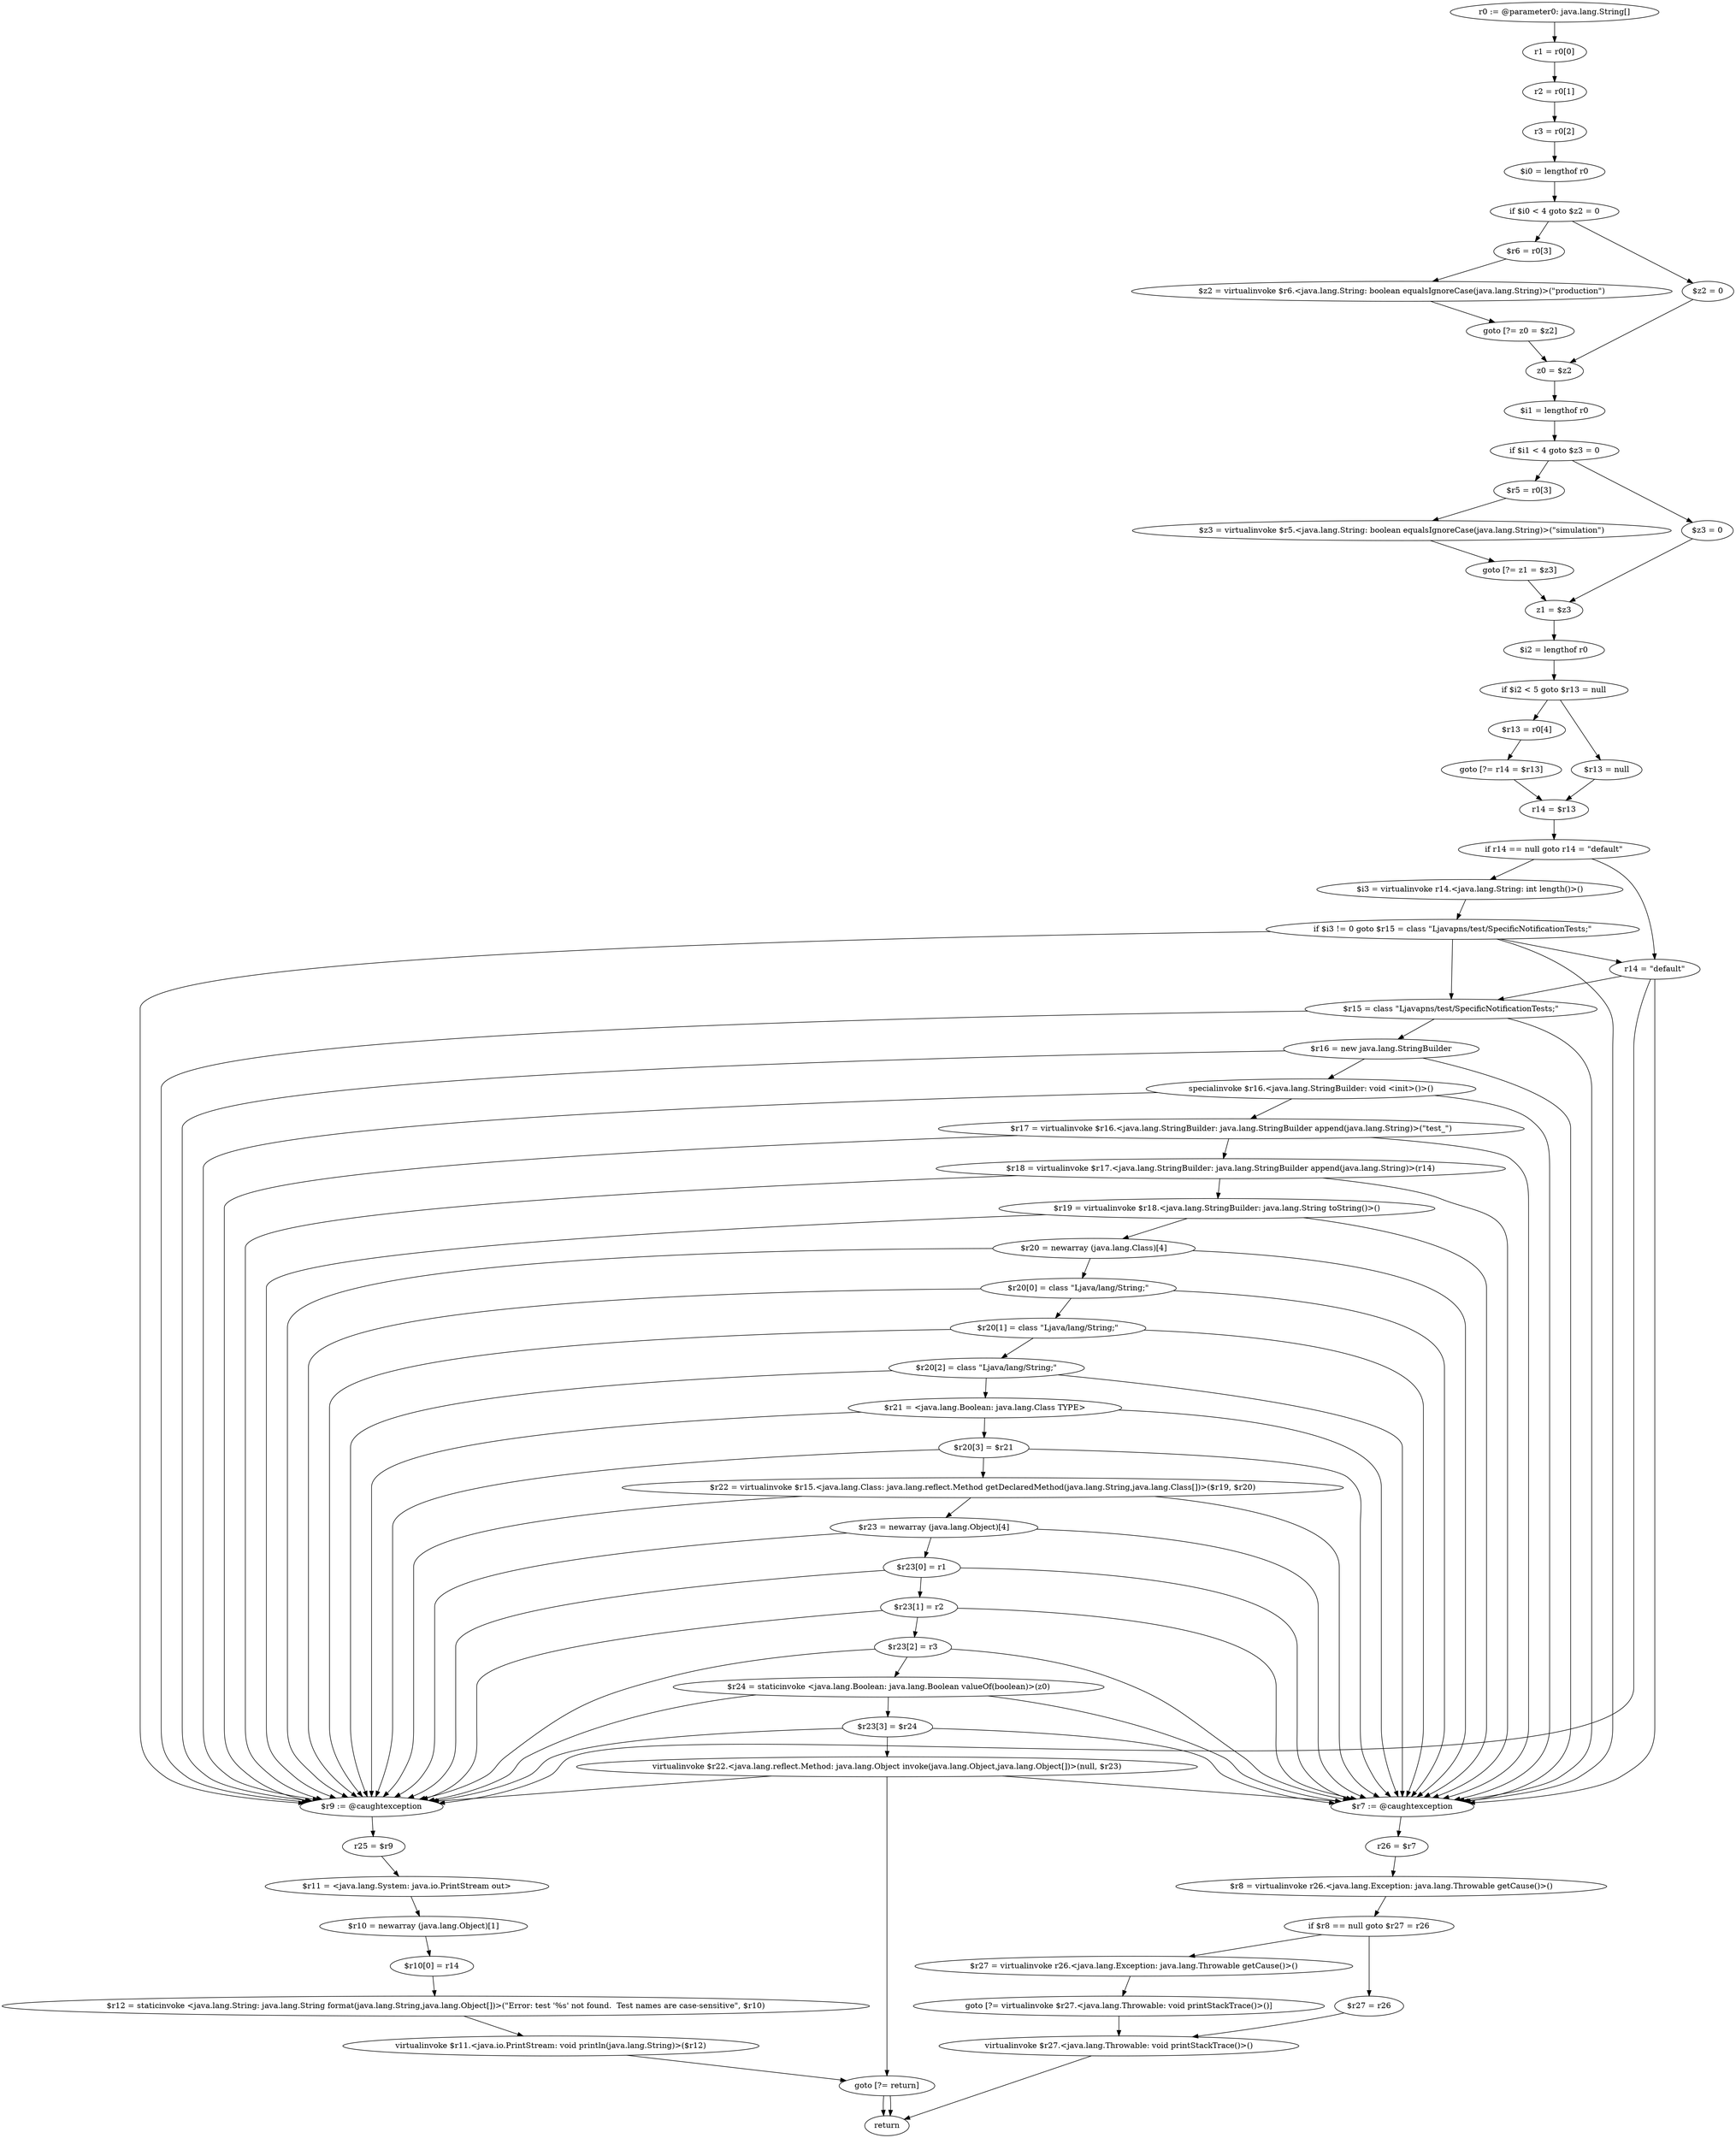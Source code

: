 digraph "unitGraph" {
    "r0 := @parameter0: java.lang.String[]"
    "r1 = r0[0]"
    "r2 = r0[1]"
    "r3 = r0[2]"
    "$i0 = lengthof r0"
    "if $i0 < 4 goto $z2 = 0"
    "$r6 = r0[3]"
    "$z2 = virtualinvoke $r6.<java.lang.String: boolean equalsIgnoreCase(java.lang.String)>(\"production\")"
    "goto [?= z0 = $z2]"
    "$z2 = 0"
    "z0 = $z2"
    "$i1 = lengthof r0"
    "if $i1 < 4 goto $z3 = 0"
    "$r5 = r0[3]"
    "$z3 = virtualinvoke $r5.<java.lang.String: boolean equalsIgnoreCase(java.lang.String)>(\"simulation\")"
    "goto [?= z1 = $z3]"
    "$z3 = 0"
    "z1 = $z3"
    "$i2 = lengthof r0"
    "if $i2 < 5 goto $r13 = null"
    "$r13 = r0[4]"
    "goto [?= r14 = $r13]"
    "$r13 = null"
    "r14 = $r13"
    "if r14 == null goto r14 = \"default\""
    "$i3 = virtualinvoke r14.<java.lang.String: int length()>()"
    "if $i3 != 0 goto $r15 = class \"Ljavapns/test/SpecificNotificationTests;\""
    "r14 = \"default\""
    "$r15 = class \"Ljavapns/test/SpecificNotificationTests;\""
    "$r16 = new java.lang.StringBuilder"
    "specialinvoke $r16.<java.lang.StringBuilder: void <init>()>()"
    "$r17 = virtualinvoke $r16.<java.lang.StringBuilder: java.lang.StringBuilder append(java.lang.String)>(\"test_\")"
    "$r18 = virtualinvoke $r17.<java.lang.StringBuilder: java.lang.StringBuilder append(java.lang.String)>(r14)"
    "$r19 = virtualinvoke $r18.<java.lang.StringBuilder: java.lang.String toString()>()"
    "$r20 = newarray (java.lang.Class)[4]"
    "$r20[0] = class \"Ljava/lang/String;\""
    "$r20[1] = class \"Ljava/lang/String;\""
    "$r20[2] = class \"Ljava/lang/String;\""
    "$r21 = <java.lang.Boolean: java.lang.Class TYPE>"
    "$r20[3] = $r21"
    "$r22 = virtualinvoke $r15.<java.lang.Class: java.lang.reflect.Method getDeclaredMethod(java.lang.String,java.lang.Class[])>($r19, $r20)"
    "$r23 = newarray (java.lang.Object)[4]"
    "$r23[0] = r1"
    "$r23[1] = r2"
    "$r23[2] = r3"
    "$r24 = staticinvoke <java.lang.Boolean: java.lang.Boolean valueOf(boolean)>(z0)"
    "$r23[3] = $r24"
    "virtualinvoke $r22.<java.lang.reflect.Method: java.lang.Object invoke(java.lang.Object,java.lang.Object[])>(null, $r23)"
    "goto [?= return]"
    "$r9 := @caughtexception"
    "r25 = $r9"
    "$r11 = <java.lang.System: java.io.PrintStream out>"
    "$r10 = newarray (java.lang.Object)[1]"
    "$r10[0] = r14"
    "$r12 = staticinvoke <java.lang.String: java.lang.String format(java.lang.String,java.lang.Object[])>(\"Error: test \'%s\' not found.  Test names are case-sensitive\", $r10)"
    "virtualinvoke $r11.<java.io.PrintStream: void println(java.lang.String)>($r12)"
    "$r7 := @caughtexception"
    "r26 = $r7"
    "$r8 = virtualinvoke r26.<java.lang.Exception: java.lang.Throwable getCause()>()"
    "if $r8 == null goto $r27 = r26"
    "$r27 = virtualinvoke r26.<java.lang.Exception: java.lang.Throwable getCause()>()"
    "goto [?= virtualinvoke $r27.<java.lang.Throwable: void printStackTrace()>()]"
    "$r27 = r26"
    "virtualinvoke $r27.<java.lang.Throwable: void printStackTrace()>()"
    "return"
    "r0 := @parameter0: java.lang.String[]"->"r1 = r0[0]";
    "r1 = r0[0]"->"r2 = r0[1]";
    "r2 = r0[1]"->"r3 = r0[2]";
    "r3 = r0[2]"->"$i0 = lengthof r0";
    "$i0 = lengthof r0"->"if $i0 < 4 goto $z2 = 0";
    "if $i0 < 4 goto $z2 = 0"->"$r6 = r0[3]";
    "if $i0 < 4 goto $z2 = 0"->"$z2 = 0";
    "$r6 = r0[3]"->"$z2 = virtualinvoke $r6.<java.lang.String: boolean equalsIgnoreCase(java.lang.String)>(\"production\")";
    "$z2 = virtualinvoke $r6.<java.lang.String: boolean equalsIgnoreCase(java.lang.String)>(\"production\")"->"goto [?= z0 = $z2]";
    "goto [?= z0 = $z2]"->"z0 = $z2";
    "$z2 = 0"->"z0 = $z2";
    "z0 = $z2"->"$i1 = lengthof r0";
    "$i1 = lengthof r0"->"if $i1 < 4 goto $z3 = 0";
    "if $i1 < 4 goto $z3 = 0"->"$r5 = r0[3]";
    "if $i1 < 4 goto $z3 = 0"->"$z3 = 0";
    "$r5 = r0[3]"->"$z3 = virtualinvoke $r5.<java.lang.String: boolean equalsIgnoreCase(java.lang.String)>(\"simulation\")";
    "$z3 = virtualinvoke $r5.<java.lang.String: boolean equalsIgnoreCase(java.lang.String)>(\"simulation\")"->"goto [?= z1 = $z3]";
    "goto [?= z1 = $z3]"->"z1 = $z3";
    "$z3 = 0"->"z1 = $z3";
    "z1 = $z3"->"$i2 = lengthof r0";
    "$i2 = lengthof r0"->"if $i2 < 5 goto $r13 = null";
    "if $i2 < 5 goto $r13 = null"->"$r13 = r0[4]";
    "if $i2 < 5 goto $r13 = null"->"$r13 = null";
    "$r13 = r0[4]"->"goto [?= r14 = $r13]";
    "goto [?= r14 = $r13]"->"r14 = $r13";
    "$r13 = null"->"r14 = $r13";
    "r14 = $r13"->"if r14 == null goto r14 = \"default\"";
    "if r14 == null goto r14 = \"default\""->"$i3 = virtualinvoke r14.<java.lang.String: int length()>()";
    "if r14 == null goto r14 = \"default\""->"r14 = \"default\"";
    "$i3 = virtualinvoke r14.<java.lang.String: int length()>()"->"if $i3 != 0 goto $r15 = class \"Ljavapns/test/SpecificNotificationTests;\"";
    "if $i3 != 0 goto $r15 = class \"Ljavapns/test/SpecificNotificationTests;\""->"r14 = \"default\"";
    "if $i3 != 0 goto $r15 = class \"Ljavapns/test/SpecificNotificationTests;\""->"$r15 = class \"Ljavapns/test/SpecificNotificationTests;\"";
    "if $i3 != 0 goto $r15 = class \"Ljavapns/test/SpecificNotificationTests;\""->"$r9 := @caughtexception";
    "if $i3 != 0 goto $r15 = class \"Ljavapns/test/SpecificNotificationTests;\""->"$r7 := @caughtexception";
    "r14 = \"default\""->"$r9 := @caughtexception";
    "r14 = \"default\""->"$r7 := @caughtexception";
    "r14 = \"default\""->"$r15 = class \"Ljavapns/test/SpecificNotificationTests;\"";
    "$r15 = class \"Ljavapns/test/SpecificNotificationTests;\""->"$r9 := @caughtexception";
    "$r15 = class \"Ljavapns/test/SpecificNotificationTests;\""->"$r7 := @caughtexception";
    "$r15 = class \"Ljavapns/test/SpecificNotificationTests;\""->"$r16 = new java.lang.StringBuilder";
    "$r16 = new java.lang.StringBuilder"->"$r9 := @caughtexception";
    "$r16 = new java.lang.StringBuilder"->"$r7 := @caughtexception";
    "$r16 = new java.lang.StringBuilder"->"specialinvoke $r16.<java.lang.StringBuilder: void <init>()>()";
    "specialinvoke $r16.<java.lang.StringBuilder: void <init>()>()"->"$r9 := @caughtexception";
    "specialinvoke $r16.<java.lang.StringBuilder: void <init>()>()"->"$r7 := @caughtexception";
    "specialinvoke $r16.<java.lang.StringBuilder: void <init>()>()"->"$r17 = virtualinvoke $r16.<java.lang.StringBuilder: java.lang.StringBuilder append(java.lang.String)>(\"test_\")";
    "$r17 = virtualinvoke $r16.<java.lang.StringBuilder: java.lang.StringBuilder append(java.lang.String)>(\"test_\")"->"$r9 := @caughtexception";
    "$r17 = virtualinvoke $r16.<java.lang.StringBuilder: java.lang.StringBuilder append(java.lang.String)>(\"test_\")"->"$r7 := @caughtexception";
    "$r17 = virtualinvoke $r16.<java.lang.StringBuilder: java.lang.StringBuilder append(java.lang.String)>(\"test_\")"->"$r18 = virtualinvoke $r17.<java.lang.StringBuilder: java.lang.StringBuilder append(java.lang.String)>(r14)";
    "$r18 = virtualinvoke $r17.<java.lang.StringBuilder: java.lang.StringBuilder append(java.lang.String)>(r14)"->"$r9 := @caughtexception";
    "$r18 = virtualinvoke $r17.<java.lang.StringBuilder: java.lang.StringBuilder append(java.lang.String)>(r14)"->"$r7 := @caughtexception";
    "$r18 = virtualinvoke $r17.<java.lang.StringBuilder: java.lang.StringBuilder append(java.lang.String)>(r14)"->"$r19 = virtualinvoke $r18.<java.lang.StringBuilder: java.lang.String toString()>()";
    "$r19 = virtualinvoke $r18.<java.lang.StringBuilder: java.lang.String toString()>()"->"$r9 := @caughtexception";
    "$r19 = virtualinvoke $r18.<java.lang.StringBuilder: java.lang.String toString()>()"->"$r7 := @caughtexception";
    "$r19 = virtualinvoke $r18.<java.lang.StringBuilder: java.lang.String toString()>()"->"$r20 = newarray (java.lang.Class)[4]";
    "$r20 = newarray (java.lang.Class)[4]"->"$r9 := @caughtexception";
    "$r20 = newarray (java.lang.Class)[4]"->"$r7 := @caughtexception";
    "$r20 = newarray (java.lang.Class)[4]"->"$r20[0] = class \"Ljava/lang/String;\"";
    "$r20[0] = class \"Ljava/lang/String;\""->"$r9 := @caughtexception";
    "$r20[0] = class \"Ljava/lang/String;\""->"$r7 := @caughtexception";
    "$r20[0] = class \"Ljava/lang/String;\""->"$r20[1] = class \"Ljava/lang/String;\"";
    "$r20[1] = class \"Ljava/lang/String;\""->"$r9 := @caughtexception";
    "$r20[1] = class \"Ljava/lang/String;\""->"$r7 := @caughtexception";
    "$r20[1] = class \"Ljava/lang/String;\""->"$r20[2] = class \"Ljava/lang/String;\"";
    "$r20[2] = class \"Ljava/lang/String;\""->"$r9 := @caughtexception";
    "$r20[2] = class \"Ljava/lang/String;\""->"$r7 := @caughtexception";
    "$r20[2] = class \"Ljava/lang/String;\""->"$r21 = <java.lang.Boolean: java.lang.Class TYPE>";
    "$r21 = <java.lang.Boolean: java.lang.Class TYPE>"->"$r9 := @caughtexception";
    "$r21 = <java.lang.Boolean: java.lang.Class TYPE>"->"$r7 := @caughtexception";
    "$r21 = <java.lang.Boolean: java.lang.Class TYPE>"->"$r20[3] = $r21";
    "$r20[3] = $r21"->"$r9 := @caughtexception";
    "$r20[3] = $r21"->"$r7 := @caughtexception";
    "$r20[3] = $r21"->"$r22 = virtualinvoke $r15.<java.lang.Class: java.lang.reflect.Method getDeclaredMethod(java.lang.String,java.lang.Class[])>($r19, $r20)";
    "$r22 = virtualinvoke $r15.<java.lang.Class: java.lang.reflect.Method getDeclaredMethod(java.lang.String,java.lang.Class[])>($r19, $r20)"->"$r9 := @caughtexception";
    "$r22 = virtualinvoke $r15.<java.lang.Class: java.lang.reflect.Method getDeclaredMethod(java.lang.String,java.lang.Class[])>($r19, $r20)"->"$r7 := @caughtexception";
    "$r22 = virtualinvoke $r15.<java.lang.Class: java.lang.reflect.Method getDeclaredMethod(java.lang.String,java.lang.Class[])>($r19, $r20)"->"$r23 = newarray (java.lang.Object)[4]";
    "$r23 = newarray (java.lang.Object)[4]"->"$r9 := @caughtexception";
    "$r23 = newarray (java.lang.Object)[4]"->"$r7 := @caughtexception";
    "$r23 = newarray (java.lang.Object)[4]"->"$r23[0] = r1";
    "$r23[0] = r1"->"$r9 := @caughtexception";
    "$r23[0] = r1"->"$r7 := @caughtexception";
    "$r23[0] = r1"->"$r23[1] = r2";
    "$r23[1] = r2"->"$r9 := @caughtexception";
    "$r23[1] = r2"->"$r7 := @caughtexception";
    "$r23[1] = r2"->"$r23[2] = r3";
    "$r23[2] = r3"->"$r9 := @caughtexception";
    "$r23[2] = r3"->"$r7 := @caughtexception";
    "$r23[2] = r3"->"$r24 = staticinvoke <java.lang.Boolean: java.lang.Boolean valueOf(boolean)>(z0)";
    "$r24 = staticinvoke <java.lang.Boolean: java.lang.Boolean valueOf(boolean)>(z0)"->"$r9 := @caughtexception";
    "$r24 = staticinvoke <java.lang.Boolean: java.lang.Boolean valueOf(boolean)>(z0)"->"$r7 := @caughtexception";
    "$r24 = staticinvoke <java.lang.Boolean: java.lang.Boolean valueOf(boolean)>(z0)"->"$r23[3] = $r24";
    "$r23[3] = $r24"->"$r9 := @caughtexception";
    "$r23[3] = $r24"->"$r7 := @caughtexception";
    "$r23[3] = $r24"->"virtualinvoke $r22.<java.lang.reflect.Method: java.lang.Object invoke(java.lang.Object,java.lang.Object[])>(null, $r23)";
    "virtualinvoke $r22.<java.lang.reflect.Method: java.lang.Object invoke(java.lang.Object,java.lang.Object[])>(null, $r23)"->"$r9 := @caughtexception";
    "virtualinvoke $r22.<java.lang.reflect.Method: java.lang.Object invoke(java.lang.Object,java.lang.Object[])>(null, $r23)"->"$r7 := @caughtexception";
    "virtualinvoke $r22.<java.lang.reflect.Method: java.lang.Object invoke(java.lang.Object,java.lang.Object[])>(null, $r23)"->"goto [?= return]";
    "goto [?= return]"->"return";
    "$r9 := @caughtexception"->"r25 = $r9";
    "r25 = $r9"->"$r11 = <java.lang.System: java.io.PrintStream out>";
    "$r11 = <java.lang.System: java.io.PrintStream out>"->"$r10 = newarray (java.lang.Object)[1]";
    "$r10 = newarray (java.lang.Object)[1]"->"$r10[0] = r14";
    "$r10[0] = r14"->"$r12 = staticinvoke <java.lang.String: java.lang.String format(java.lang.String,java.lang.Object[])>(\"Error: test \'%s\' not found.  Test names are case-sensitive\", $r10)";
    "$r12 = staticinvoke <java.lang.String: java.lang.String format(java.lang.String,java.lang.Object[])>(\"Error: test \'%s\' not found.  Test names are case-sensitive\", $r10)"->"virtualinvoke $r11.<java.io.PrintStream: void println(java.lang.String)>($r12)";
    "virtualinvoke $r11.<java.io.PrintStream: void println(java.lang.String)>($r12)"->"goto [?= return]";
    "goto [?= return]"->"return";
    "$r7 := @caughtexception"->"r26 = $r7";
    "r26 = $r7"->"$r8 = virtualinvoke r26.<java.lang.Exception: java.lang.Throwable getCause()>()";
    "$r8 = virtualinvoke r26.<java.lang.Exception: java.lang.Throwable getCause()>()"->"if $r8 == null goto $r27 = r26";
    "if $r8 == null goto $r27 = r26"->"$r27 = virtualinvoke r26.<java.lang.Exception: java.lang.Throwable getCause()>()";
    "if $r8 == null goto $r27 = r26"->"$r27 = r26";
    "$r27 = virtualinvoke r26.<java.lang.Exception: java.lang.Throwable getCause()>()"->"goto [?= virtualinvoke $r27.<java.lang.Throwable: void printStackTrace()>()]";
    "goto [?= virtualinvoke $r27.<java.lang.Throwable: void printStackTrace()>()]"->"virtualinvoke $r27.<java.lang.Throwable: void printStackTrace()>()";
    "$r27 = r26"->"virtualinvoke $r27.<java.lang.Throwable: void printStackTrace()>()";
    "virtualinvoke $r27.<java.lang.Throwable: void printStackTrace()>()"->"return";
}
